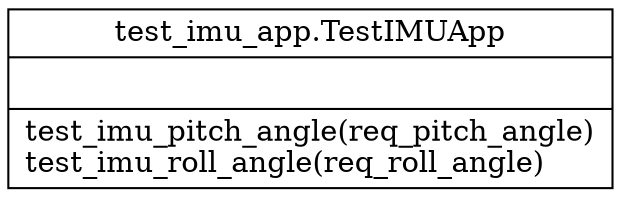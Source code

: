 digraph "classes" {
rankdir=BT
charset="utf-8"
"test_imu_app.TestIMUApp" [color="black", fontcolor="black", label=<{test_imu_app.TestIMUApp|<br ALIGN="LEFT"/>|test_imu_pitch_angle(req_pitch_angle)<br ALIGN="LEFT"/>test_imu_roll_angle(req_roll_angle)<br ALIGN="LEFT"/>}>, shape="record", style="solid"];
}
